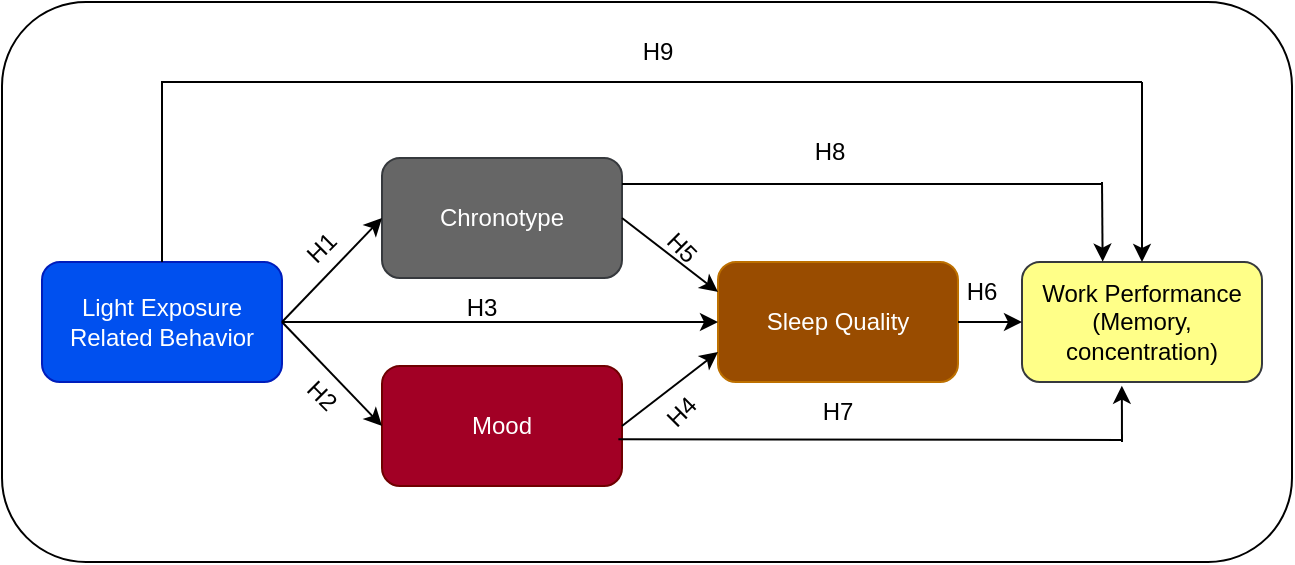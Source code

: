 <mxfile version="20.6.2" type="device"><diagram id="NsdpEy4Bq-5lYYQo4wYt" name="Page-1"><mxGraphModel dx="1149" dy="624" grid="1" gridSize="10" guides="1" tooltips="1" connect="1" arrows="1" fold="1" page="1" pageScale="1" pageWidth="827" pageHeight="1169" math="0" shadow="0"><root><mxCell id="0"/><mxCell id="1" parent="0"/><mxCell id="0aWc_kJHrLQ2eeijHxjB-21" value="" style="rounded=1;whiteSpace=wrap;html=1;" parent="1" vertex="1"><mxGeometry y="80" width="645" height="280" as="geometry"/></mxCell><mxCell id="0aWc_kJHrLQ2eeijHxjB-1" value="Light Exposure Related Behavior" style="rounded=1;whiteSpace=wrap;html=1;fillColor=#0050ef;fontColor=#ffffff;strokeColor=#001DBC;" parent="1" vertex="1"><mxGeometry x="20" y="210" width="120" height="60" as="geometry"/></mxCell><mxCell id="0aWc_kJHrLQ2eeijHxjB-4" value="&lt;font color=&quot;#ffffff&quot;&gt;Chronotype&lt;/font&gt;" style="rounded=1;whiteSpace=wrap;html=1;fillColor=#666666;strokeColor=#36393d;" parent="1" vertex="1"><mxGeometry x="190" y="158" width="120" height="60" as="geometry"/></mxCell><mxCell id="0aWc_kJHrLQ2eeijHxjB-5" value="Mood" style="rounded=1;whiteSpace=wrap;html=1;fillColor=#a20025;fontColor=#ffffff;strokeColor=#6F0000;" parent="1" vertex="1"><mxGeometry x="190" y="262" width="120" height="60" as="geometry"/></mxCell><mxCell id="0aWc_kJHrLQ2eeijHxjB-6" value="&lt;font color=&quot;#ffffff&quot;&gt;Sleep Quality&lt;/font&gt;" style="rounded=1;whiteSpace=wrap;html=1;fillColor=#994C00;strokeColor=#BD7000;fontColor=#000000;" parent="1" vertex="1"><mxGeometry x="358" y="210" width="120" height="60" as="geometry"/></mxCell><mxCell id="0aWc_kJHrLQ2eeijHxjB-7" value="Work Performance&lt;br&gt;(Memory, concentration)" style="rounded=1;whiteSpace=wrap;html=1;fillColor=#ffff88;strokeColor=#36393d;" parent="1" vertex="1"><mxGeometry x="510" y="210" width="120" height="60" as="geometry"/></mxCell><mxCell id="0aWc_kJHrLQ2eeijHxjB-8" value="" style="endArrow=none;html=1;rounded=0;exitX=0.5;exitY=0;exitDx=0;exitDy=0;" parent="1" source="0aWc_kJHrLQ2eeijHxjB-1" edge="1"><mxGeometry width="50" height="50" relative="1" as="geometry"><mxPoint x="390" y="410" as="sourcePoint"/><mxPoint x="570" y="120" as="targetPoint"/><Array as="points"><mxPoint x="80" y="120"/></Array></mxGeometry></mxCell><mxCell id="0aWc_kJHrLQ2eeijHxjB-9" value="" style="endArrow=classic;html=1;rounded=0;entryX=0.5;entryY=0;entryDx=0;entryDy=0;" parent="1" target="0aWc_kJHrLQ2eeijHxjB-7" edge="1"><mxGeometry width="50" height="50" relative="1" as="geometry"><mxPoint x="570" y="120" as="sourcePoint"/><mxPoint x="640" y="390" as="targetPoint"/></mxGeometry></mxCell><mxCell id="0aWc_kJHrLQ2eeijHxjB-10" value="" style="endArrow=classic;html=1;rounded=0;entryX=0;entryY=0.5;entryDx=0;entryDy=0;" parent="1" target="0aWc_kJHrLQ2eeijHxjB-6" edge="1"><mxGeometry width="50" height="50" relative="1" as="geometry"><mxPoint x="140" y="240" as="sourcePoint"/><mxPoint x="238" y="210" as="targetPoint"/></mxGeometry></mxCell><mxCell id="0aWc_kJHrLQ2eeijHxjB-11" value="" style="endArrow=classic;html=1;rounded=0;exitX=1;exitY=0.5;exitDx=0;exitDy=0;entryX=0;entryY=0.5;entryDx=0;entryDy=0;" parent="1" source="0aWc_kJHrLQ2eeijHxjB-6" target="0aWc_kJHrLQ2eeijHxjB-7" edge="1"><mxGeometry width="50" height="50" relative="1" as="geometry"><mxPoint x="440" y="370" as="sourcePoint"/><mxPoint x="490" y="320" as="targetPoint"/></mxGeometry></mxCell><mxCell id="0aWc_kJHrLQ2eeijHxjB-12" value="" style="endArrow=classic;html=1;rounded=0;exitX=1;exitY=0.5;exitDx=0;exitDy=0;entryX=0;entryY=0.5;entryDx=0;entryDy=0;" parent="1" source="0aWc_kJHrLQ2eeijHxjB-1" target="0aWc_kJHrLQ2eeijHxjB-4" edge="1"><mxGeometry width="50" height="50" relative="1" as="geometry"><mxPoint x="168" y="240" as="sourcePoint"/><mxPoint x="458" y="180" as="targetPoint"/></mxGeometry></mxCell><mxCell id="0aWc_kJHrLQ2eeijHxjB-13" value="" style="endArrow=classic;html=1;rounded=0;entryX=0;entryY=0.5;entryDx=0;entryDy=0;" parent="1" target="0aWc_kJHrLQ2eeijHxjB-5" edge="1"><mxGeometry width="50" height="50" relative="1" as="geometry"><mxPoint x="140" y="240" as="sourcePoint"/><mxPoint x="218" y="380" as="targetPoint"/></mxGeometry></mxCell><mxCell id="0aWc_kJHrLQ2eeijHxjB-14" value="" style="endArrow=classic;html=1;rounded=0;exitX=1;exitY=0.5;exitDx=0;exitDy=0;entryX=0;entryY=0.25;entryDx=0;entryDy=0;" parent="1" source="0aWc_kJHrLQ2eeijHxjB-4" target="0aWc_kJHrLQ2eeijHxjB-6" edge="1"><mxGeometry width="50" height="50" relative="1" as="geometry"><mxPoint x="360" y="210" as="sourcePoint"/><mxPoint x="410" y="160" as="targetPoint"/></mxGeometry></mxCell><mxCell id="0aWc_kJHrLQ2eeijHxjB-15" value="" style="endArrow=classic;html=1;rounded=0;exitX=1;exitY=0.5;exitDx=0;exitDy=0;entryX=0;entryY=0.75;entryDx=0;entryDy=0;" parent="1" source="0aWc_kJHrLQ2eeijHxjB-5" target="0aWc_kJHrLQ2eeijHxjB-6" edge="1"><mxGeometry width="50" height="50" relative="1" as="geometry"><mxPoint x="360" y="380" as="sourcePoint"/><mxPoint x="410" y="330" as="targetPoint"/></mxGeometry></mxCell><mxCell id="0aWc_kJHrLQ2eeijHxjB-16" value="H1" style="text;html=1;strokeColor=none;fillColor=none;align=center;verticalAlign=middle;whiteSpace=wrap;rounded=0;rotation=-45;" parent="1" vertex="1"><mxGeometry x="130" y="188" width="60" height="30" as="geometry"/></mxCell><mxCell id="0aWc_kJHrLQ2eeijHxjB-17" value="H2" style="text;html=1;strokeColor=none;fillColor=none;align=center;verticalAlign=middle;whiteSpace=wrap;rounded=0;rotation=45;" parent="1" vertex="1"><mxGeometry x="130" y="262" width="60" height="30" as="geometry"/></mxCell><mxCell id="0aWc_kJHrLQ2eeijHxjB-18" value="H3" style="text;html=1;strokeColor=none;fillColor=none;align=center;verticalAlign=middle;whiteSpace=wrap;rounded=0;rotation=0;" parent="1" vertex="1"><mxGeometry x="210" y="218" width="60" height="30" as="geometry"/></mxCell><mxCell id="0aWc_kJHrLQ2eeijHxjB-19" value="H4" style="text;html=1;strokeColor=none;fillColor=none;align=center;verticalAlign=middle;whiteSpace=wrap;rounded=0;rotation=-45;" parent="1" vertex="1"><mxGeometry x="310" y="270" width="60" height="30" as="geometry"/></mxCell><mxCell id="0aWc_kJHrLQ2eeijHxjB-22" value="H5" style="text;html=1;strokeColor=none;fillColor=none;align=center;verticalAlign=middle;whiteSpace=wrap;rounded=0;rotation=45;" parent="1" vertex="1"><mxGeometry x="310" y="188" width="60" height="30" as="geometry"/></mxCell><mxCell id="0aWc_kJHrLQ2eeijHxjB-24" value="H6" style="text;html=1;strokeColor=none;fillColor=none;align=center;verticalAlign=middle;whiteSpace=wrap;rounded=0;rotation=0;" parent="1" vertex="1"><mxGeometry x="460" y="210" width="60" height="30" as="geometry"/></mxCell><mxCell id="0aWc_kJHrLQ2eeijHxjB-25" value="H9" style="text;html=1;strokeColor=none;fillColor=none;align=center;verticalAlign=middle;whiteSpace=wrap;rounded=0;rotation=0;" parent="1" vertex="1"><mxGeometry x="297.5" y="90" width="60" height="30" as="geometry"/></mxCell><mxCell id="wqA7_dURh49d_Ba2_iz8-3" value="" style="endArrow=none;html=1;rounded=0;exitX=0;exitY=0;exitDx=0;exitDy=0;" edge="1" parent="1"><mxGeometry width="50" height="50" relative="1" as="geometry"><mxPoint x="308.18" y="298.607" as="sourcePoint"/><mxPoint x="560" y="299" as="targetPoint"/></mxGeometry></mxCell><mxCell id="wqA7_dURh49d_Ba2_iz8-4" value="" style="endArrow=classic;html=1;rounded=0;entryX=0.416;entryY=1.031;entryDx=0;entryDy=0;entryPerimeter=0;" edge="1" parent="1" target="0aWc_kJHrLQ2eeijHxjB-7"><mxGeometry width="50" height="50" relative="1" as="geometry"><mxPoint x="560" y="300" as="sourcePoint"/><mxPoint x="710" y="440" as="targetPoint"/></mxGeometry></mxCell><mxCell id="wqA7_dURh49d_Ba2_iz8-5" value="" style="endArrow=none;html=1;rounded=0;exitX=1;exitY=0.25;exitDx=0;exitDy=0;" edge="1" parent="1"><mxGeometry width="50" height="50" relative="1" as="geometry"><mxPoint x="310.0" y="171.0" as="sourcePoint"/><mxPoint x="550" y="171" as="targetPoint"/></mxGeometry></mxCell><mxCell id="wqA7_dURh49d_Ba2_iz8-6" value="" style="endArrow=classic;html=1;rounded=0;entryX=0.336;entryY=-0.003;entryDx=0;entryDy=0;entryPerimeter=0;" edge="1" parent="1" target="0aWc_kJHrLQ2eeijHxjB-7"><mxGeometry width="50" height="50" relative="1" as="geometry"><mxPoint x="550" y="170" as="sourcePoint"/><mxPoint x="530" y="230" as="targetPoint"/></mxGeometry></mxCell><mxCell id="wqA7_dURh49d_Ba2_iz8-7" value="H8" style="text;html=1;strokeColor=none;fillColor=none;align=center;verticalAlign=middle;whiteSpace=wrap;rounded=0;rotation=0;" vertex="1" parent="1"><mxGeometry x="384" y="140" width="60" height="30" as="geometry"/></mxCell><mxCell id="wqA7_dURh49d_Ba2_iz8-8" value="H7" style="text;html=1;strokeColor=none;fillColor=none;align=center;verticalAlign=middle;whiteSpace=wrap;rounded=0;rotation=0;" vertex="1" parent="1"><mxGeometry x="388" y="270" width="60" height="30" as="geometry"/></mxCell></root></mxGraphModel></diagram></mxfile>